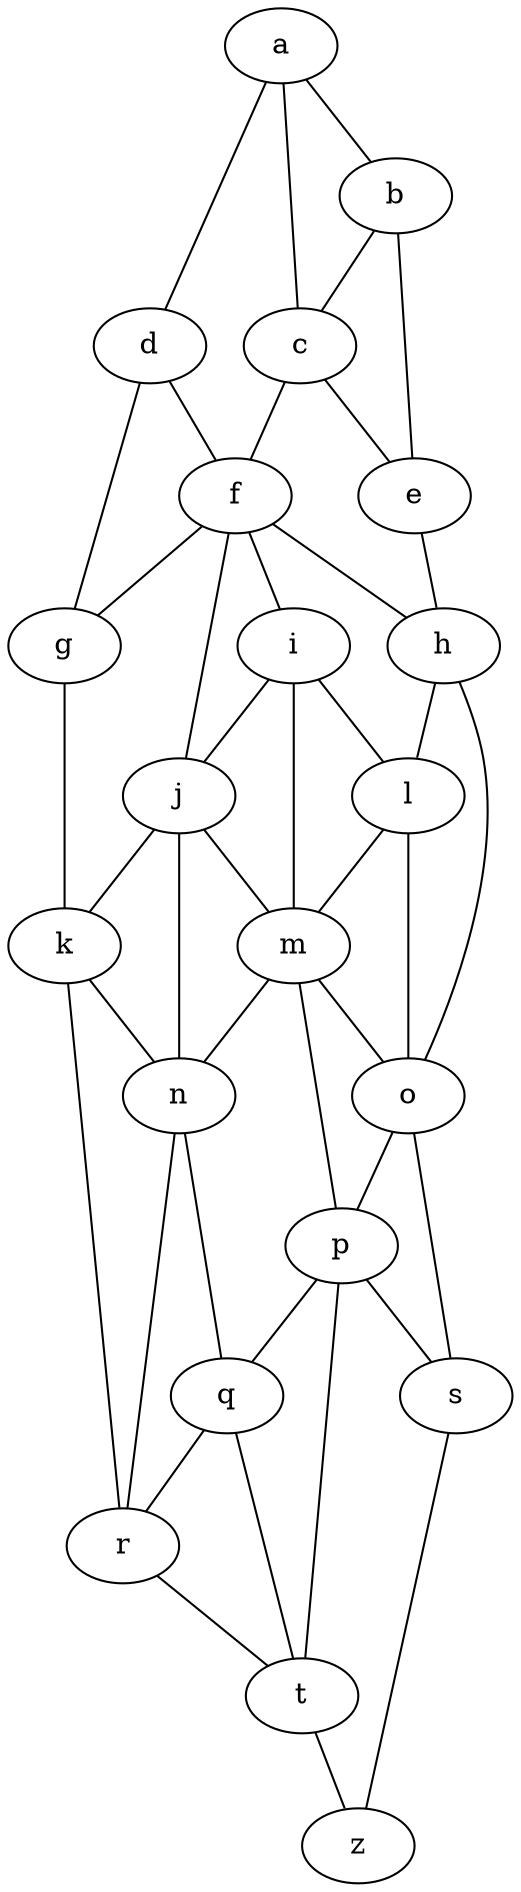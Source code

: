 strict graph "%1" {

    "z" [color="#000001"]
    "t" [color="#000002"]
    "s" [color="#000002"]
    "q" [color="#000003"]
    "p" [color="#000001"]
    "r" [color="#000001"]
    "n" [color="#000002"]
    "m" [color="#000004"]
    "l" [color="#000002"]
    "o" [color="#000003"]
    "k" [color="#000004"]
    "j" [color="#000003"]
    "i" [color="#000001"]
    "h" [color="#000001"]
    "g" [color="#000001"]
    "f" [color="#000002"]
    "e" [color="#000002"]
    "d" [color="#000003"]
    "c" [color="#000001"]
    "b" [color="#000003"]
    "a" [color="#000002"]

    "t" -- "z"
    "s" -- "z"
    "q" -- "t"
    "p" -- "t"
    "r" -- "t"
    "p" -- "s"
    "o" -- "s"
    "p" -- "q"
    "n" -- "q"
    "m" -- "p"
    "o" -- "p"
    "q" -- "r"
    "n" -- "r"
    "k" -- "r"
    "m" -- "n"
    "k" -- "n"
    "j" -- "n"
    "l" -- "m"
    "j" -- "m"
    "i" -- "m"
    "i" -- "l"
    "h" -- "l"
    "m" -- "o"
    "l" -- "o"
    "h" -- "o"
    "j" -- "k"
    "g" -- "k"
    "i" -- "j"
    "f" -- "j"
    "f" -- "i"
    "f" -- "h"
    "e" -- "h"
    "f" -- "g"
    "d" -- "g"
    "d" -- "f"
    "c" -- "f"
    "c" -- "e"
    "b" -- "e"
    "a" -- "d"
    "b" -- "c"
    "a" -- "c"
    "a" -- "b"
}
